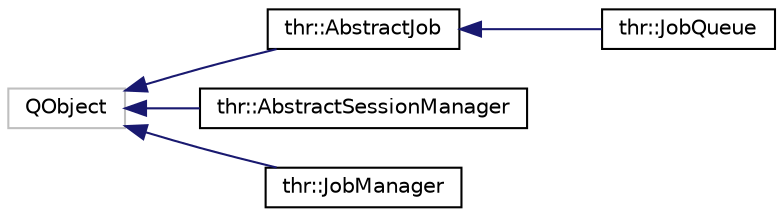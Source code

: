 digraph "Graphical Class Hierarchy"
{
  edge [fontname="Helvetica",fontsize="10",labelfontname="Helvetica",labelfontsize="10"];
  node [fontname="Helvetica",fontsize="10",shape=record];
  rankdir="LR";
  Node3 [label="QObject",height=0.2,width=0.4,color="grey75", fillcolor="white", style="filled"];
  Node3 -> Node0 [dir="back",color="midnightblue",fontsize="10",style="solid",fontname="Helvetica"];
  Node0 [label="thr::AbstractJob",height=0.2,width=0.4,color="black", fillcolor="white", style="filled",URL="$classthr_1_1AbstractJob.html",tooltip="The AbstractJob class. This is base class for all jobs, which are supposed to be executed in by a Job..."];
  Node0 -> Node1 [dir="back",color="midnightblue",fontsize="10",style="solid",fontname="Helvetica"];
  Node1 [label="thr::JobQueue",height=0.2,width=0.4,color="black", fillcolor="white", style="filled",URL="$classthr_1_1JobQueue.html",tooltip="The JobQueue class. This class can be used to process a number of jobs, which have to be executed seq..."];
  Node3 -> Node6 [dir="back",color="midnightblue",fontsize="10",style="solid",fontname="Helvetica"];
  Node6 [label="thr::AbstractSessionManager",height=0.2,width=0.4,color="black", fillcolor="white", style="filled",URL="$classthr_1_1AbstractSessionManager.html",tooltip="The AbstractSessionManager class. This is an abstract base class for session manager classes..."];
  Node3 -> Node7 [dir="back",color="midnightblue",fontsize="10",style="solid",fontname="Helvetica"];
  Node7 [label="thr::JobManager",height=0.2,width=0.4,color="black", fillcolor="white", style="filled",URL="$classthr_1_1JobManager.html",tooltip="The JobManager class. This class is used to process several jobs at once, each one in a separate thre..."];
}
